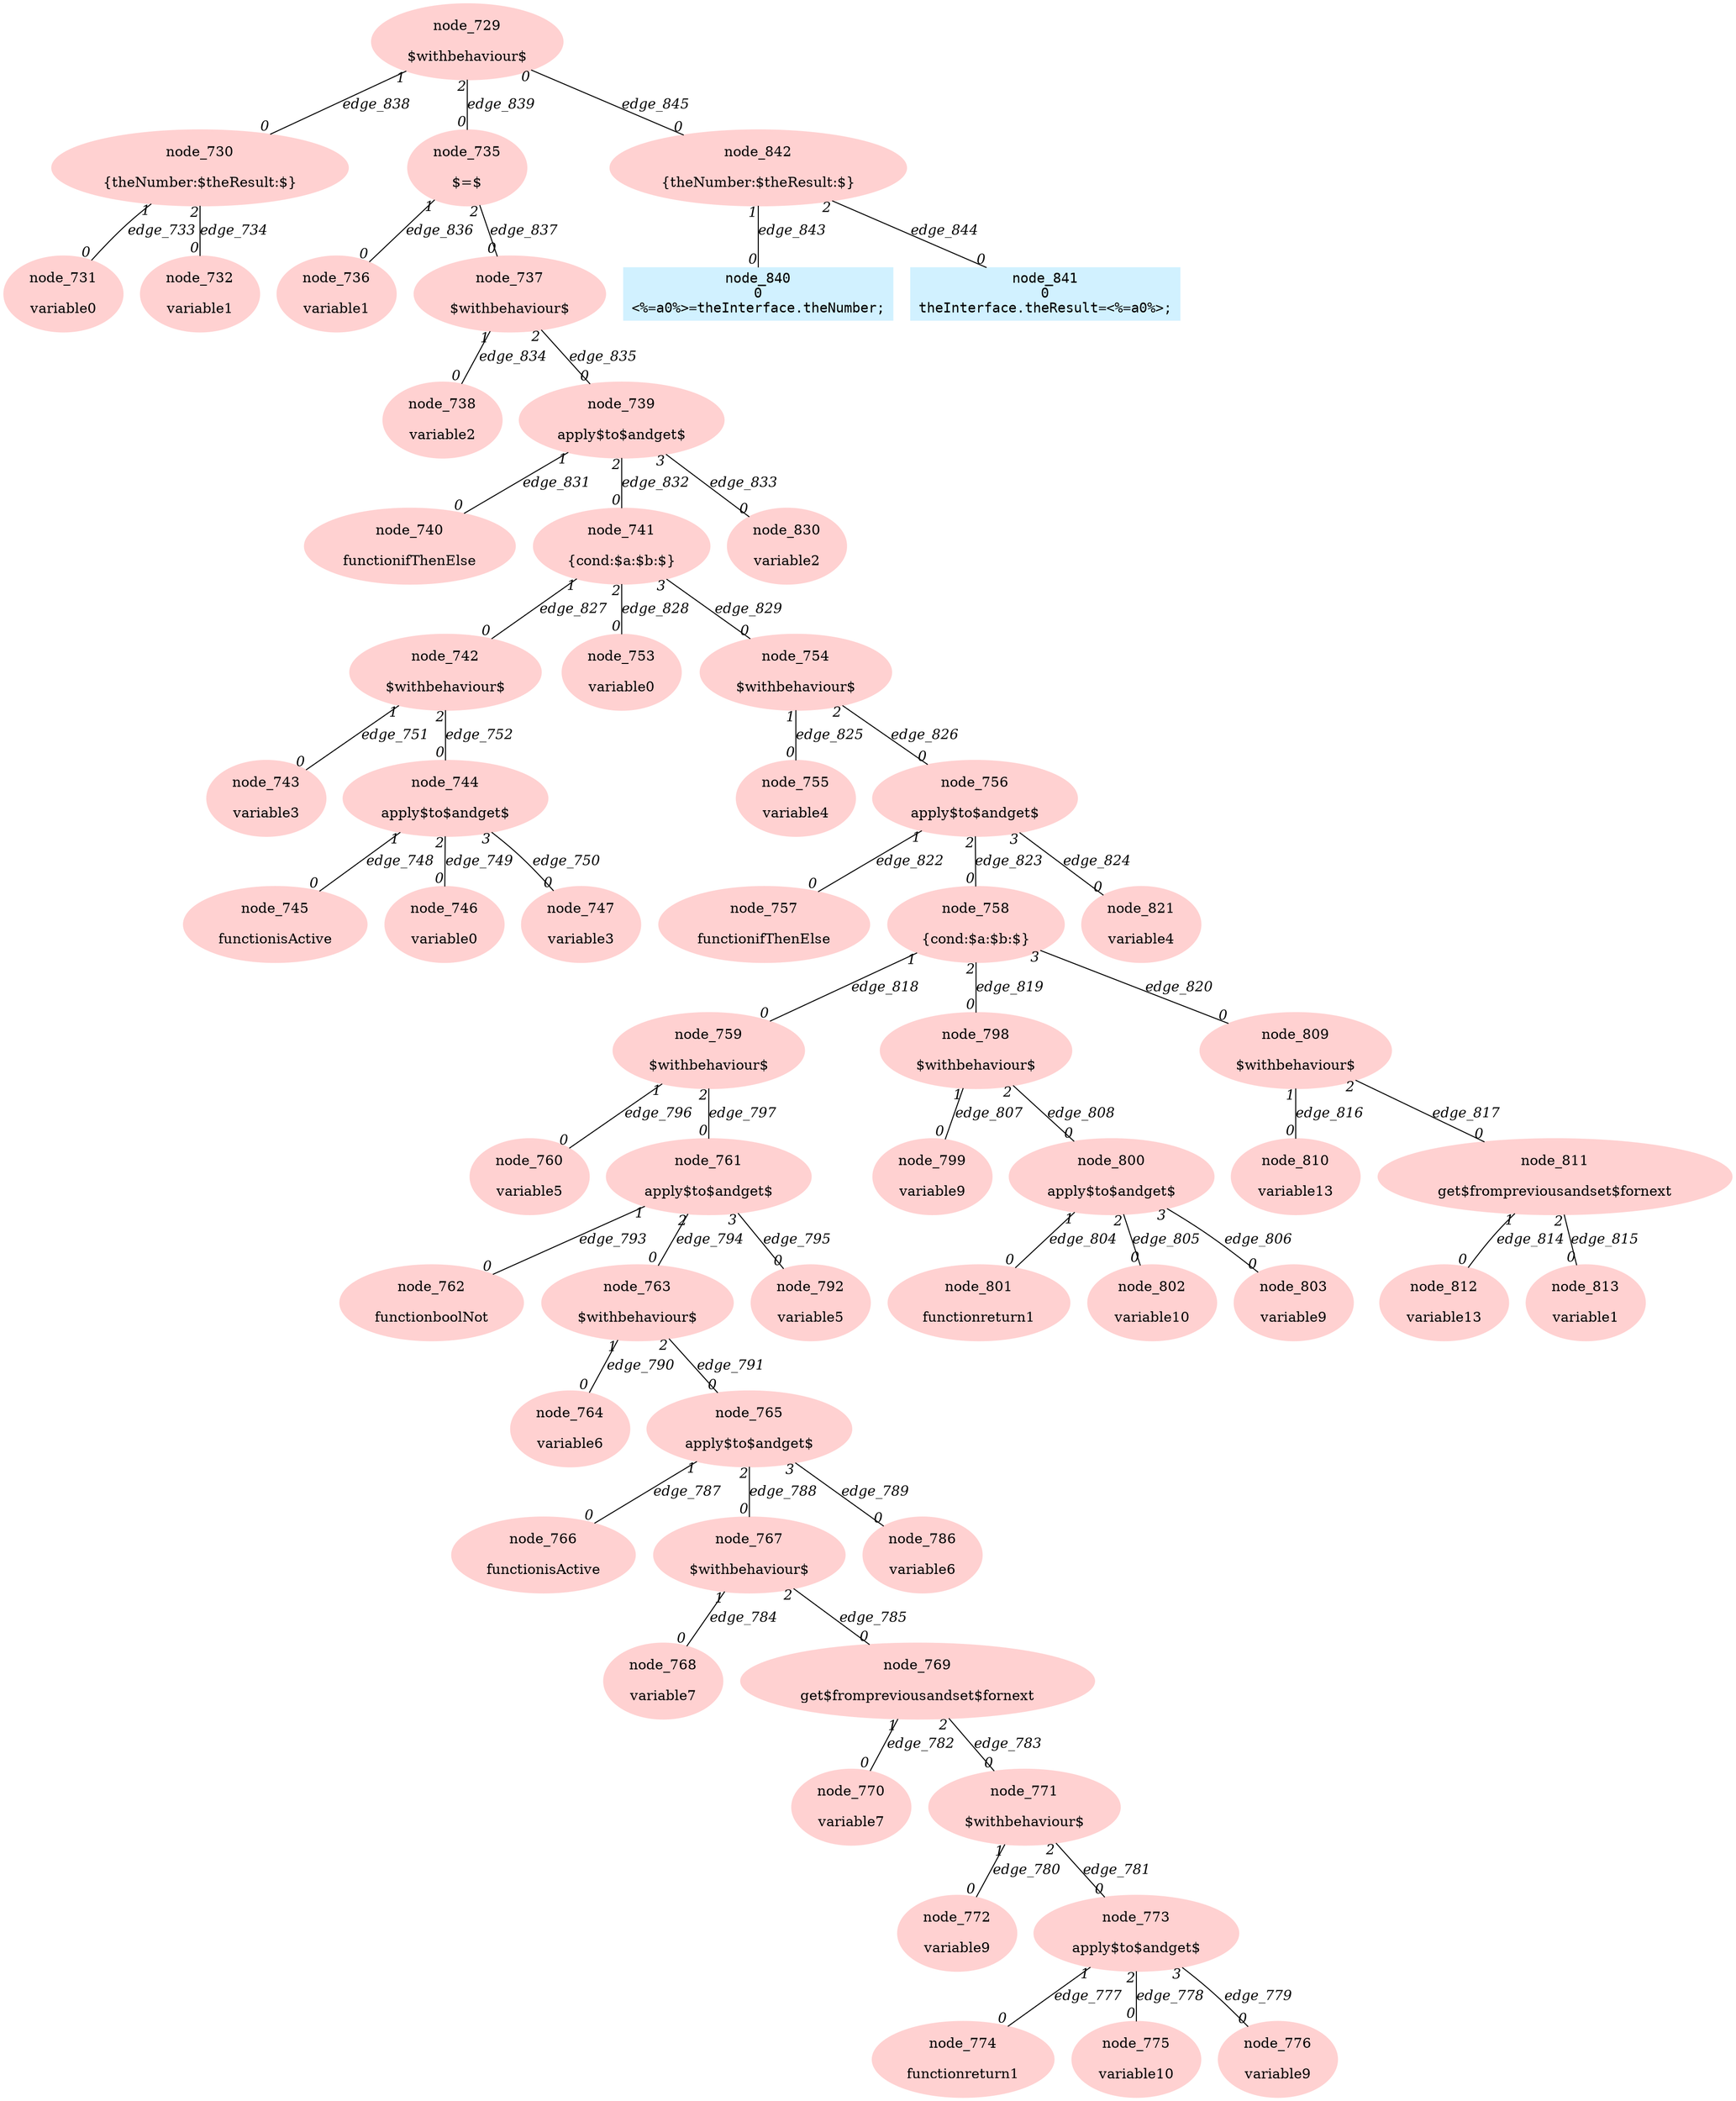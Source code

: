 digraph g{node_729 [shape=ellipse, style=filled, color="#ffd1d1", label="node_729

$withbehaviour$" ]
node_730 [shape=ellipse, style=filled, color="#ffd1d1", label="node_730

{theNumber:$theResult:$}" ]
node_731 [shape=ellipse, style=filled, color="#ffd1d1", label="node_731

variable0" ]
node_732 [shape=ellipse, style=filled, color="#ffd1d1", label="node_732

variable1" ]
node_735 [shape=ellipse, style=filled, color="#ffd1d1", label="node_735

$=$" ]
node_736 [shape=ellipse, style=filled, color="#ffd1d1", label="node_736

variable1" ]
node_737 [shape=ellipse, style=filled, color="#ffd1d1", label="node_737

$withbehaviour$" ]
node_738 [shape=ellipse, style=filled, color="#ffd1d1", label="node_738

variable2" ]
node_739 [shape=ellipse, style=filled, color="#ffd1d1", label="node_739

apply$to$andget$" ]
node_740 [shape=ellipse, style=filled, color="#ffd1d1", label="node_740

functionifThenElse" ]
node_741 [shape=ellipse, style=filled, color="#ffd1d1", label="node_741

{cond:$a:$b:$}" ]
node_742 [shape=ellipse, style=filled, color="#ffd1d1", label="node_742

$withbehaviour$" ]
node_743 [shape=ellipse, style=filled, color="#ffd1d1", label="node_743

variable3" ]
node_744 [shape=ellipse, style=filled, color="#ffd1d1", label="node_744

apply$to$andget$" ]
node_745 [shape=ellipse, style=filled, color="#ffd1d1", label="node_745

functionisActive" ]
node_746 [shape=ellipse, style=filled, color="#ffd1d1", label="node_746

variable0" ]
node_747 [shape=ellipse, style=filled, color="#ffd1d1", label="node_747

variable3" ]
node_753 [shape=ellipse, style=filled, color="#ffd1d1", label="node_753

variable0" ]
node_754 [shape=ellipse, style=filled, color="#ffd1d1", label="node_754

$withbehaviour$" ]
node_755 [shape=ellipse, style=filled, color="#ffd1d1", label="node_755

variable4" ]
node_756 [shape=ellipse, style=filled, color="#ffd1d1", label="node_756

apply$to$andget$" ]
node_757 [shape=ellipse, style=filled, color="#ffd1d1", label="node_757

functionifThenElse" ]
node_758 [shape=ellipse, style=filled, color="#ffd1d1", label="node_758

{cond:$a:$b:$}" ]
node_759 [shape=ellipse, style=filled, color="#ffd1d1", label="node_759

$withbehaviour$" ]
node_760 [shape=ellipse, style=filled, color="#ffd1d1", label="node_760

variable5" ]
node_761 [shape=ellipse, style=filled, color="#ffd1d1", label="node_761

apply$to$andget$" ]
node_762 [shape=ellipse, style=filled, color="#ffd1d1", label="node_762

functionboolNot" ]
node_763 [shape=ellipse, style=filled, color="#ffd1d1", label="node_763

$withbehaviour$" ]
node_764 [shape=ellipse, style=filled, color="#ffd1d1", label="node_764

variable6" ]
node_765 [shape=ellipse, style=filled, color="#ffd1d1", label="node_765

apply$to$andget$" ]
node_766 [shape=ellipse, style=filled, color="#ffd1d1", label="node_766

functionisActive" ]
node_767 [shape=ellipse, style=filled, color="#ffd1d1", label="node_767

$withbehaviour$" ]
node_768 [shape=ellipse, style=filled, color="#ffd1d1", label="node_768

variable7" ]
node_769 [shape=ellipse, style=filled, color="#ffd1d1", label="node_769

get$frompreviousandset$fornext" ]
node_770 [shape=ellipse, style=filled, color="#ffd1d1", label="node_770

variable7" ]
node_771 [shape=ellipse, style=filled, color="#ffd1d1", label="node_771

$withbehaviour$" ]
node_772 [shape=ellipse, style=filled, color="#ffd1d1", label="node_772

variable9" ]
node_773 [shape=ellipse, style=filled, color="#ffd1d1", label="node_773

apply$to$andget$" ]
node_774 [shape=ellipse, style=filled, color="#ffd1d1", label="node_774

functionreturn1" ]
node_775 [shape=ellipse, style=filled, color="#ffd1d1", label="node_775

variable10" ]
node_776 [shape=ellipse, style=filled, color="#ffd1d1", label="node_776

variable9" ]
node_786 [shape=ellipse, style=filled, color="#ffd1d1", label="node_786

variable6" ]
node_792 [shape=ellipse, style=filled, color="#ffd1d1", label="node_792

variable5" ]
node_798 [shape=ellipse, style=filled, color="#ffd1d1", label="node_798

$withbehaviour$" ]
node_799 [shape=ellipse, style=filled, color="#ffd1d1", label="node_799

variable9" ]
node_800 [shape=ellipse, style=filled, color="#ffd1d1", label="node_800

apply$to$andget$" ]
node_801 [shape=ellipse, style=filled, color="#ffd1d1", label="node_801

functionreturn1" ]
node_802 [shape=ellipse, style=filled, color="#ffd1d1", label="node_802

variable10" ]
node_803 [shape=ellipse, style=filled, color="#ffd1d1", label="node_803

variable9" ]
node_809 [shape=ellipse, style=filled, color="#ffd1d1", label="node_809

$withbehaviour$" ]
node_810 [shape=ellipse, style=filled, color="#ffd1d1", label="node_810

variable13" ]
node_811 [shape=ellipse, style=filled, color="#ffd1d1", label="node_811

get$frompreviousandset$fornext" ]
node_812 [shape=ellipse, style=filled, color="#ffd1d1", label="node_812

variable13" ]
node_813 [shape=ellipse, style=filled, color="#ffd1d1", label="node_813

variable1" ]
node_821 [shape=ellipse, style=filled, color="#ffd1d1", label="node_821

variable4" ]
node_830 [shape=ellipse, style=filled, color="#ffd1d1", label="node_830

variable2" ]
node_842 [shape=ellipse, style=filled, color="#ffd1d1", label="node_842

{theNumber:$theResult:$}" ]
node_840 [shape=box, style=filled, color="#d1f1ff", fontname="Courier", label="node_840
0
<%=a0%>=theInterface.theNumber;
" ]
node_841 [shape=box, style=filled, color="#d1f1ff", fontname="Courier", label="node_841
0
theInterface.theResult=<%=a0%>;
" ]
node_730 -> node_731 [dir=none, arrowHead=none, fontname="Times-Italic", label="edge_733",  headlabel="0", taillabel="1" ]
node_730 -> node_732 [dir=none, arrowHead=none, fontname="Times-Italic", label="edge_734",  headlabel="0", taillabel="2" ]
node_744 -> node_745 [dir=none, arrowHead=none, fontname="Times-Italic", label="edge_748",  headlabel="0", taillabel="1" ]
node_744 -> node_746 [dir=none, arrowHead=none, fontname="Times-Italic", label="edge_749",  headlabel="0", taillabel="2" ]
node_744 -> node_747 [dir=none, arrowHead=none, fontname="Times-Italic", label="edge_750",  headlabel="0", taillabel="3" ]
node_742 -> node_743 [dir=none, arrowHead=none, fontname="Times-Italic", label="edge_751",  headlabel="0", taillabel="1" ]
node_742 -> node_744 [dir=none, arrowHead=none, fontname="Times-Italic", label="edge_752",  headlabel="0", taillabel="2" ]
node_773 -> node_774 [dir=none, arrowHead=none, fontname="Times-Italic", label="edge_777",  headlabel="0", taillabel="1" ]
node_773 -> node_775 [dir=none, arrowHead=none, fontname="Times-Italic", label="edge_778",  headlabel="0", taillabel="2" ]
node_773 -> node_776 [dir=none, arrowHead=none, fontname="Times-Italic", label="edge_779",  headlabel="0", taillabel="3" ]
node_771 -> node_772 [dir=none, arrowHead=none, fontname="Times-Italic", label="edge_780",  headlabel="0", taillabel="1" ]
node_771 -> node_773 [dir=none, arrowHead=none, fontname="Times-Italic", label="edge_781",  headlabel="0", taillabel="2" ]
node_769 -> node_770 [dir=none, arrowHead=none, fontname="Times-Italic", label="edge_782",  headlabel="0", taillabel="1" ]
node_769 -> node_771 [dir=none, arrowHead=none, fontname="Times-Italic", label="edge_783",  headlabel="0", taillabel="2" ]
node_767 -> node_768 [dir=none, arrowHead=none, fontname="Times-Italic", label="edge_784",  headlabel="0", taillabel="1" ]
node_767 -> node_769 [dir=none, arrowHead=none, fontname="Times-Italic", label="edge_785",  headlabel="0", taillabel="2" ]
node_765 -> node_766 [dir=none, arrowHead=none, fontname="Times-Italic", label="edge_787",  headlabel="0", taillabel="1" ]
node_765 -> node_767 [dir=none, arrowHead=none, fontname="Times-Italic", label="edge_788",  headlabel="0", taillabel="2" ]
node_765 -> node_786 [dir=none, arrowHead=none, fontname="Times-Italic", label="edge_789",  headlabel="0", taillabel="3" ]
node_763 -> node_764 [dir=none, arrowHead=none, fontname="Times-Italic", label="edge_790",  headlabel="0", taillabel="1" ]
node_763 -> node_765 [dir=none, arrowHead=none, fontname="Times-Italic", label="edge_791",  headlabel="0", taillabel="2" ]
node_761 -> node_762 [dir=none, arrowHead=none, fontname="Times-Italic", label="edge_793",  headlabel="0", taillabel="1" ]
node_761 -> node_763 [dir=none, arrowHead=none, fontname="Times-Italic", label="edge_794",  headlabel="0", taillabel="2" ]
node_761 -> node_792 [dir=none, arrowHead=none, fontname="Times-Italic", label="edge_795",  headlabel="0", taillabel="3" ]
node_759 -> node_760 [dir=none, arrowHead=none, fontname="Times-Italic", label="edge_796",  headlabel="0", taillabel="1" ]
node_759 -> node_761 [dir=none, arrowHead=none, fontname="Times-Italic", label="edge_797",  headlabel="0", taillabel="2" ]
node_800 -> node_801 [dir=none, arrowHead=none, fontname="Times-Italic", label="edge_804",  headlabel="0", taillabel="1" ]
node_800 -> node_802 [dir=none, arrowHead=none, fontname="Times-Italic", label="edge_805",  headlabel="0", taillabel="2" ]
node_800 -> node_803 [dir=none, arrowHead=none, fontname="Times-Italic", label="edge_806",  headlabel="0", taillabel="3" ]
node_798 -> node_799 [dir=none, arrowHead=none, fontname="Times-Italic", label="edge_807",  headlabel="0", taillabel="1" ]
node_798 -> node_800 [dir=none, arrowHead=none, fontname="Times-Italic", label="edge_808",  headlabel="0", taillabel="2" ]
node_811 -> node_812 [dir=none, arrowHead=none, fontname="Times-Italic", label="edge_814",  headlabel="0", taillabel="1" ]
node_811 -> node_813 [dir=none, arrowHead=none, fontname="Times-Italic", label="edge_815",  headlabel="0", taillabel="2" ]
node_809 -> node_810 [dir=none, arrowHead=none, fontname="Times-Italic", label="edge_816",  headlabel="0", taillabel="1" ]
node_809 -> node_811 [dir=none, arrowHead=none, fontname="Times-Italic", label="edge_817",  headlabel="0", taillabel="2" ]
node_758 -> node_759 [dir=none, arrowHead=none, fontname="Times-Italic", label="edge_818",  headlabel="0", taillabel="1" ]
node_758 -> node_798 [dir=none, arrowHead=none, fontname="Times-Italic", label="edge_819",  headlabel="0", taillabel="2" ]
node_758 -> node_809 [dir=none, arrowHead=none, fontname="Times-Italic", label="edge_820",  headlabel="0", taillabel="3" ]
node_756 -> node_757 [dir=none, arrowHead=none, fontname="Times-Italic", label="edge_822",  headlabel="0", taillabel="1" ]
node_756 -> node_758 [dir=none, arrowHead=none, fontname="Times-Italic", label="edge_823",  headlabel="0", taillabel="2" ]
node_756 -> node_821 [dir=none, arrowHead=none, fontname="Times-Italic", label="edge_824",  headlabel="0", taillabel="3" ]
node_754 -> node_755 [dir=none, arrowHead=none, fontname="Times-Italic", label="edge_825",  headlabel="0", taillabel="1" ]
node_754 -> node_756 [dir=none, arrowHead=none, fontname="Times-Italic", label="edge_826",  headlabel="0", taillabel="2" ]
node_741 -> node_742 [dir=none, arrowHead=none, fontname="Times-Italic", label="edge_827",  headlabel="0", taillabel="1" ]
node_741 -> node_753 [dir=none, arrowHead=none, fontname="Times-Italic", label="edge_828",  headlabel="0", taillabel="2" ]
node_741 -> node_754 [dir=none, arrowHead=none, fontname="Times-Italic", label="edge_829",  headlabel="0", taillabel="3" ]
node_739 -> node_740 [dir=none, arrowHead=none, fontname="Times-Italic", label="edge_831",  headlabel="0", taillabel="1" ]
node_739 -> node_741 [dir=none, arrowHead=none, fontname="Times-Italic", label="edge_832",  headlabel="0", taillabel="2" ]
node_739 -> node_830 [dir=none, arrowHead=none, fontname="Times-Italic", label="edge_833",  headlabel="0", taillabel="3" ]
node_737 -> node_738 [dir=none, arrowHead=none, fontname="Times-Italic", label="edge_834",  headlabel="0", taillabel="1" ]
node_737 -> node_739 [dir=none, arrowHead=none, fontname="Times-Italic", label="edge_835",  headlabel="0", taillabel="2" ]
node_735 -> node_736 [dir=none, arrowHead=none, fontname="Times-Italic", label="edge_836",  headlabel="0", taillabel="1" ]
node_735 -> node_737 [dir=none, arrowHead=none, fontname="Times-Italic", label="edge_837",  headlabel="0", taillabel="2" ]
node_729 -> node_730 [dir=none, arrowHead=none, fontname="Times-Italic", label="edge_838",  headlabel="0", taillabel="1" ]
node_729 -> node_735 [dir=none, arrowHead=none, fontname="Times-Italic", label="edge_839",  headlabel="0", taillabel="2" ]
node_842 -> node_840 [dir=none, arrowHead=none, fontname="Times-Italic", label="edge_843",  headlabel="0", taillabel="1" ]
node_842 -> node_841 [dir=none, arrowHead=none, fontname="Times-Italic", label="edge_844",  headlabel="0", taillabel="2" ]
node_729 -> node_842 [dir=none, arrowHead=none, fontname="Times-Italic", label="edge_845",  headlabel="0", taillabel="0" ]
}